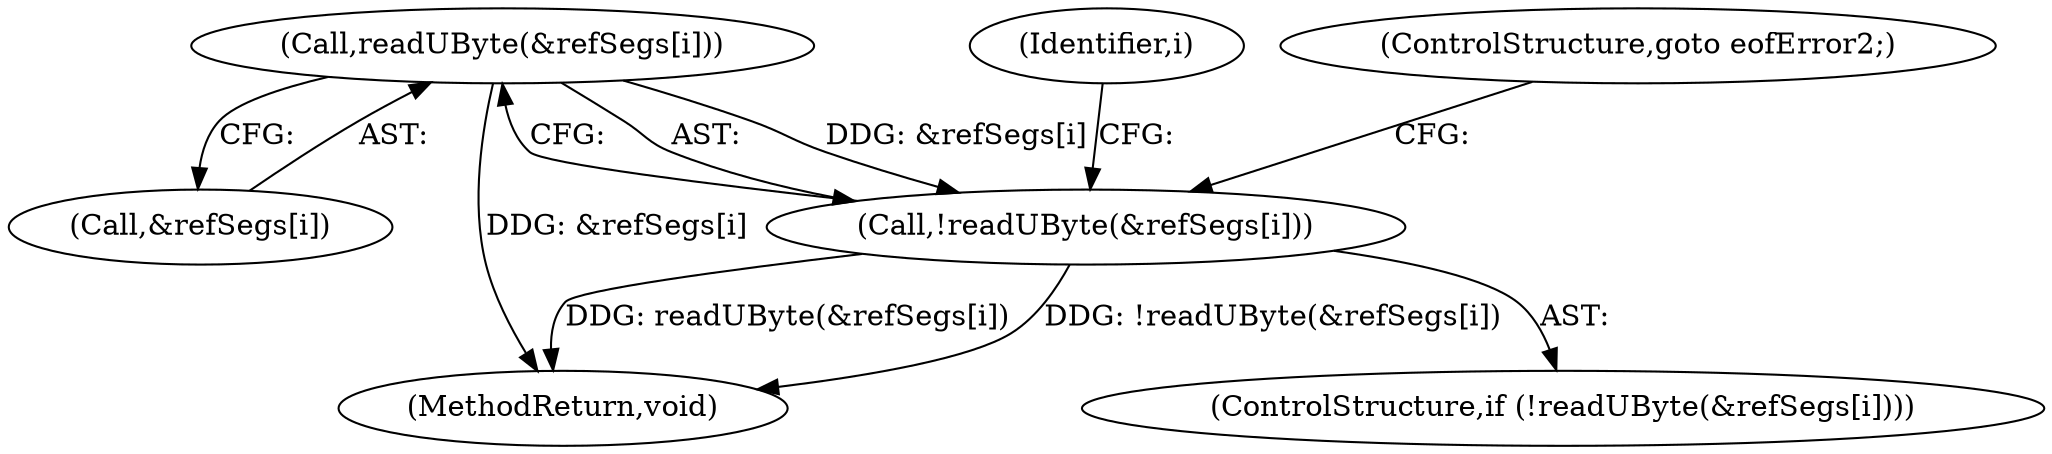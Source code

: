 digraph "0_poppler_58e04a08afee39370283c494ee2e4e392fd3b684@API" {
"1000236" [label="(Call,readUByte(&refSegs[i]))"];
"1000235" [label="(Call,!readUByte(&refSegs[i]))"];
"1000234" [label="(ControlStructure,if (!readUByte(&refSegs[i])))"];
"1000237" [label="(Call,&refSegs[i])"];
"1000580" [label="(MethodReturn,void)"];
"1000232" [label="(Identifier,i)"];
"1000236" [label="(Call,readUByte(&refSegs[i]))"];
"1000235" [label="(Call,!readUByte(&refSegs[i]))"];
"1000242" [label="(ControlStructure,goto eofError2;)"];
"1000236" -> "1000235"  [label="AST: "];
"1000236" -> "1000237"  [label="CFG: "];
"1000237" -> "1000236"  [label="AST: "];
"1000235" -> "1000236"  [label="CFG: "];
"1000236" -> "1000580"  [label="DDG: &refSegs[i]"];
"1000236" -> "1000235"  [label="DDG: &refSegs[i]"];
"1000235" -> "1000234"  [label="AST: "];
"1000242" -> "1000235"  [label="CFG: "];
"1000232" -> "1000235"  [label="CFG: "];
"1000235" -> "1000580"  [label="DDG: readUByte(&refSegs[i])"];
"1000235" -> "1000580"  [label="DDG: !readUByte(&refSegs[i])"];
}
